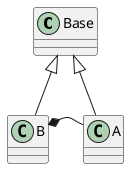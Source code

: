 @startuml

class Base

together {
    class A extends Base
    class B extends Base
}

A -[hidden]> B
B *-- A

@enduml